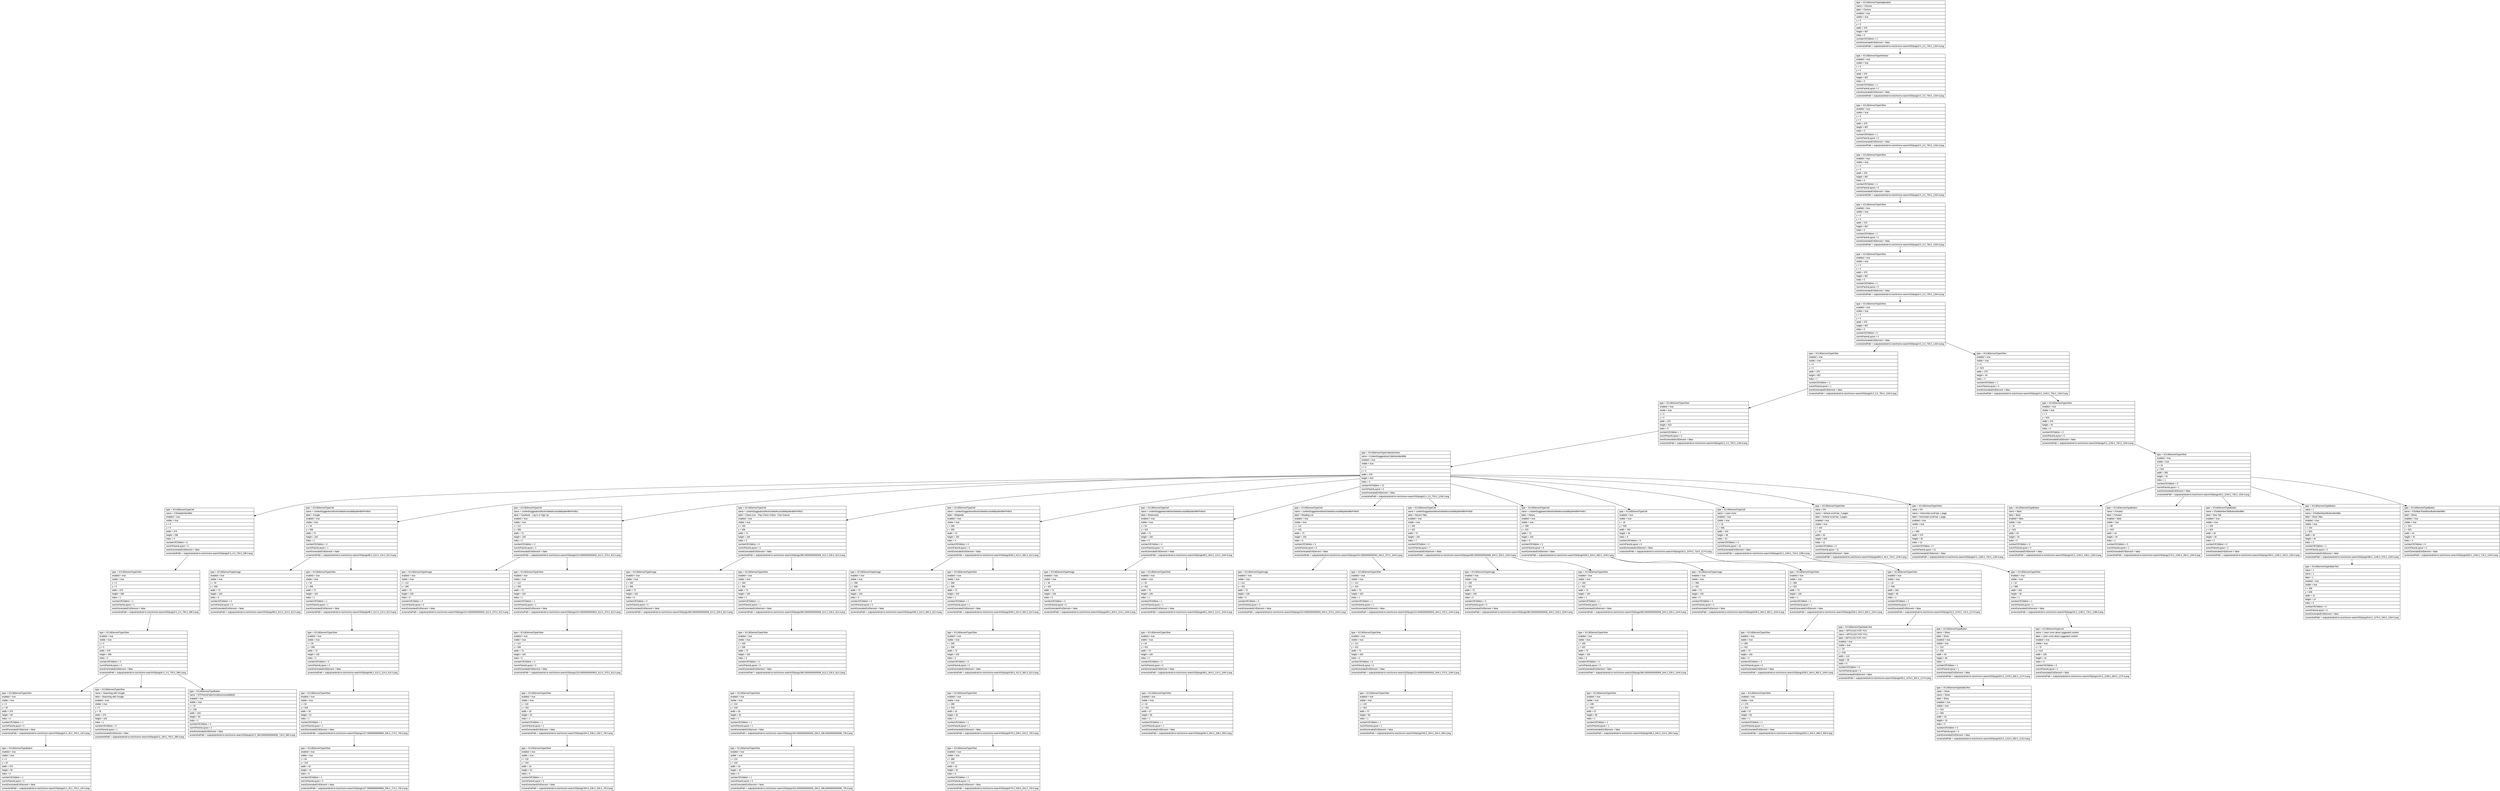 digraph Layout {

	node [shape=record fontname=Arial];

	0	[label="{type = XCUIElementTypeApplication\l|name = Chrome\l|label = Chrome\l|enabled = true\l|visible = true\l|x = 0\l|y = 0\l|width = 375\l|height = 667\l|index = 0\l|numberOfChildren = 2\l|eventGeneratedOnElement = false \l|screenshotPath = outputs/android-to-ios/chrome-search/S0/pngs/0.0_0.0_750.0_1334.0.png\l}"]
	1	[label="{type = XCUIElementTypeWindow\l|enabled = true\l|visible = true\l|x = 0\l|y = 0\l|width = 375\l|height = 667\l|index = 0\l|numberOfChildren = 1\l|numInParentLayout = 0\l|eventGeneratedOnElement = false \l|screenshotPath = outputs/android-to-ios/chrome-search/S0/pngs/0.0_0.0_750.0_1334.0.png\l}"]
	2	[label="{type = XCUIElementTypeOther\l|enabled = true\l|visible = true\l|x = 0\l|y = 0\l|width = 375\l|height = 667\l|index = 0\l|numberOfChildren = 1\l|numInParentLayout = 0\l|eventGeneratedOnElement = false \l|screenshotPath = outputs/android-to-ios/chrome-search/S0/pngs/0.0_0.0_750.0_1334.0.png\l}"]
	3	[label="{type = XCUIElementTypeOther\l|enabled = true\l|visible = true\l|x = 0\l|y = 0\l|width = 375\l|height = 667\l|index = 0\l|numberOfChildren = 1\l|numInParentLayout = 0\l|eventGeneratedOnElement = false \l|screenshotPath = outputs/android-to-ios/chrome-search/S0/pngs/0.0_0.0_750.0_1334.0.png\l}"]
	4	[label="{type = XCUIElementTypeOther\l|enabled = true\l|visible = true\l|x = 0\l|y = 0\l|width = 375\l|height = 667\l|index = 0\l|numberOfChildren = 1\l|numInParentLayout = 0\l|eventGeneratedOnElement = false \l|screenshotPath = outputs/android-to-ios/chrome-search/S0/pngs/0.0_0.0_750.0_1334.0.png\l}"]
	5	[label="{type = XCUIElementTypeOther\l|enabled = true\l|visible = true\l|x = 0\l|y = 0\l|width = 375\l|height = 667\l|index = 0\l|numberOfChildren = 1\l|numInParentLayout = 0\l|eventGeneratedOnElement = false \l|screenshotPath = outputs/android-to-ios/chrome-search/S0/pngs/0.0_0.0_750.0_1334.0.png\l}"]
	6	[label="{type = XCUIElementTypeOther\l|enabled = true\l|visible = true\l|x = 0\l|y = 0\l|width = 375\l|height = 667\l|index = 0\l|numberOfChildren = 5\l|numInParentLayout = 0\l|eventGeneratedOnElement = false \l|screenshotPath = outputs/android-to-ios/chrome-search/S0/pngs/0.0_0.0_750.0_1334.0.png\l}"]
	7	[label="{type = XCUIElementTypeOther\l|enabled = true\l|visible = true\l|x = 0\l|y = 0\l|width = 375\l|height = 667\l|index = 1\l|numberOfChildren = 2\l|numInParentLayout = 1\l|eventGeneratedOnElement = false \l|screenshotPath = outputs/android-to-ios/chrome-search/S0/pngs/0.0_0.0_750.0_1334.0.png\l}"]
	8	[label="{type = XCUIElementTypeOther\l|enabled = true\l|visible = true\l|x = 0\l|y = 623\l|width = 375\l|height = 44\l|index = 4\l|numberOfChildren = 1\l|numInParentLayout = 4\l|eventGeneratedOnElement = false \l|screenshotPath = outputs/android-to-ios/chrome-search/S0/pngs/0.0_1246.0_750.0_1334.0.png\l}"]
	9	[label="{type = XCUIElementTypeOther\l|enabled = true\l|visible = true\l|x = 0\l|y = 0\l|width = 375\l|height = 623\l|index = 0\l|numberOfChildren = 1\l|numInParentLayout = 0\l|eventGeneratedOnElement = false \l|screenshotPath = outputs/android-to-ios/chrome-search/S0/pngs/0.0_0.0_750.0_1246.0.png\l}"]
	10	[label="{type = XCUIElementTypeOther\l|enabled = true\l|visible = true\l|x = 0\l|y = 623\l|width = 375\l|height = 44\l|index = 0\l|numberOfChildren = 2\l|numInParentLayout = 0\l|eventGeneratedOnElement = false \l|screenshotPath = outputs/android-to-ios/chrome-search/S0/pngs/0.0_1246.0_750.0_1334.0.png\l}"]
	11	[label="{type = XCUIElementTypeCollectionView\l|name = ContentSuggestionsCollectionIdentifier\l|enabled = true\l|visible = true\l|x = 0\l|y = 0\l|width = 375\l|height = 623\l|index = 0\l|numberOfChildren = 13\l|numInParentLayout = 0\l|eventGeneratedOnElement = false \l|screenshotPath = outputs/android-to-ios/chrome-search/S0/pngs/0.0_0.0_750.0_1246.0.png\l}"]
	12	[label="{type = XCUIElementTypeOther\l|enabled = true\l|visible = true\l|x = 10\l|y = 623\l|width = 355\l|height = 44\l|index = 1\l|numberOfChildren = 5\l|numInParentLayout = 1\l|eventGeneratedOnElement = false \l|screenshotPath = outputs/android-to-ios/chrome-search/S0/pngs/20.0_1246.0_730.0_1334.0.png\l}"]
	13	[label="{type = XCUIElementTypeCell\l|name = CSHeaderIdentifier\l|enabled = true\l|visible = true\l|x = 0\l|y = 0\l|width = 375\l|height = 298\l|index = 0\l|numberOfChildren = 3\l|numInParentLayout = 0\l|eventGeneratedOnElement = false \l|screenshotPath = outputs/android-to-ios/chrome-search/S0/pngs/0.0_0.0_750.0_596.0.png\l}"]
	14	[label="{type = XCUIElementTypeCell\l|name = contentSuggestionsMostVisitedAccessibilityIdentifierPrefix0\l|label = Google\l|enabled = true\l|visible = true\l|x = 34\l|y = 306\l|width = 73\l|height = 100\l|index = 1\l|numberOfChildren = 3\l|numInParentLayout = 1\l|eventGeneratedOnElement = false \l|screenshotPath = outputs/android-to-ios/chrome-search/S0/pngs/68.0_612.0_214.0_812.0.png\l}"]
	15	[label="{type = XCUIElementTypeCell\l|name = contentSuggestionsMostVisitedAccessibilityIdentifierPrefix1\l|label = Facebook - Log In or Sign Up\l|enabled = true\l|visible = true\l|x = 112\l|y = 306\l|width = 73\l|height = 100\l|index = 2\l|numberOfChildren = 3\l|numInParentLayout = 2\l|eventGeneratedOnElement = false \l|screenshotPath = outputs/android-to-ios/chrome-search/S0/pngs/224.00000000000003_612.0_370.0_812.0.png\l}"]
	16	[label="{type = XCUIElementTypeCell\l|name = contentSuggestionsMostVisitedAccessibilityIdentifierPrefix2\l|label = Chess.com - Play Chess Online - Free Games\l|enabled = true\l|visible = true\l|x = 190\l|y = 306\l|width = 73\l|height = 100\l|index = 3\l|numberOfChildren = 3\l|numInParentLayout = 3\l|eventGeneratedOnElement = false \l|screenshotPath = outputs/android-to-ios/chrome-search/S0/pngs/380.00000000000006_612.0_526.0_812.0.png\l}"]
	17	[label="{type = XCUIElementTypeCell\l|name = contentSuggestionsMostVisitedAccessibilityIdentifierPrefix3\l|label = Wikipedia\l|enabled = true\l|visible = true\l|x = 268\l|y = 306\l|width = 73\l|height = 100\l|index = 4\l|numberOfChildren = 3\l|numInParentLayout = 4\l|eventGeneratedOnElement = false \l|screenshotPath = outputs/android-to-ios/chrome-search/S0/pngs/536.0_612.0_682.0_812.0.png\l}"]
	18	[label="{type = XCUIElementTypeCell\l|name = contentSuggestionsMostVisitedAccessibilityIdentifierPrefix4\l|label = Bookmarks\l|enabled = true\l|visible = true\l|x = 34\l|y = 422\l|width = 73\l|height = 100\l|index = 5\l|numberOfChildren = 3\l|numInParentLayout = 5\l|eventGeneratedOnElement = false \l|screenshotPath = outputs/android-to-ios/chrome-search/S0/pngs/68.0_844.0_214.0_1044.0.png\l}"]
	19	[label="{type = XCUIElementTypeCell\l|name = contentSuggestionsMostVisitedAccessibilityIdentifierPrefix5\l|label = Reading List\l|enabled = true\l|visible = true\l|x = 112\l|y = 422\l|width = 73\l|height = 100\l|index = 6\l|numberOfChildren = 3\l|numInParentLayout = 6\l|eventGeneratedOnElement = false \l|screenshotPath = outputs/android-to-ios/chrome-search/S0/pngs/224.00000000000003_844.0_370.0_1044.0.png\l}"]
	20	[label="{type = XCUIElementTypeCell\l|name = contentSuggestionsMostVisitedAccessibilityIdentifierPrefix6\l|label = Recent Tabs\l|enabled = true\l|visible = true\l|x = 190\l|y = 422\l|width = 73\l|height = 100\l|index = 7\l|numberOfChildren = 3\l|numInParentLayout = 7\l|eventGeneratedOnElement = false \l|screenshotPath = outputs/android-to-ios/chrome-search/S0/pngs/380.00000000000006_844.0_526.0_1044.0.png\l}"]
	21	[label="{type = XCUIElementTypeCell\l|name = contentSuggestionsMostVisitedAccessibilityIdentifierPrefix7\l|label = History\l|enabled = true\l|visible = true\l|x = 268\l|y = 422\l|width = 73\l|height = 100\l|index = 8\l|numberOfChildren = 3\l|numInParentLayout = 8\l|eventGeneratedOnElement = false \l|screenshotPath = outputs/android-to-ios/chrome-search/S0/pngs/536.0_844.0_682.0_1044.0.png\l}"]
	22	[label="{type = XCUIElementTypeCell\l|enabled = true\l|visible = true\l|x = 16\l|y = 539\l|width = 343\l|height = 48\l|index = 9\l|numberOfChildren = 3\l|numInParentLayout = 9\l|eventGeneratedOnElement = false \l|screenshotPath = outputs/android-to-ios/chrome-search/S0/pngs/32.0_1078.0_718.0_1174.0.png\l}"]
	23	[label="{type = XCUIElementTypeCell\l|name = Learn more\l|enabled = true\l|visible = true\l|x = 16\l|y = 595\l|width = 343\l|height = 48\l|index = 10\l|numberOfChildren = 3\l|numInParentLayout = 10\l|eventGeneratedOnElement = false \l|screenshotPath = outputs/android-to-ios/chrome-search/S0/pngs/32.0_1190.0_718.0_1286.0.png\l}"]
	24	[label="{type = XCUIElementTypeOther\l|value = 0%\l|name = Vertical scroll bar, 2 pages\l|label = Vertical scroll bar, 2 pages\l|enabled = true\l|visible = true\l|x = 342\l|y = 20\l|width = 30\l|height = 603\l|index = 11\l|numberOfChildren = 0\l|numInParentLayout = 11\l|eventGeneratedOnElement = false \l|screenshotPath = outputs/android-to-ios/chrome-search/S0/pngs/684.0_40.0_744.0_1246.0.png\l}"]
	25	[label="{type = XCUIElementTypeOther\l|value = 0%\l|name = Horizontal scroll bar, 1 page\l|label = Horizontal scroll bar, 1 page\l|enabled = true\l|visible = true\l|x = 0\l|y = 590\l|width = 375\l|height = 30\l|index = 12\l|numberOfChildren = 0\l|numInParentLayout = 12\l|eventGeneratedOnElement = false \l|screenshotPath = outputs/android-to-ios/chrome-search/S0/pngs/0.0_1180.0_750.0_1240.0.png\l}"]
	26	[label="{type = XCUIElementTypeButton\l|name = Back\l|label = Back\l|enabled = false\l|visible = true\l|x = 10\l|y = 623\l|width = 44\l|height = 44\l|index = 0\l|numberOfChildren = 0\l|numInParentLayout = 0\l|eventGeneratedOnElement = false \l|screenshotPath = outputs/android-to-ios/chrome-search/S0/pngs/20.0_1246.0_108.0_1334.0.png\l}"]
	27	[label="{type = XCUIElementTypeButton\l|name = Forward\l|label = Forward\l|enabled = false\l|visible = true\l|x = 88\l|y = 623\l|width = 44\l|height = 44\l|index = 1\l|numberOfChildren = 0\l|numInParentLayout = 1\l|eventGeneratedOnElement = false \l|screenshotPath = outputs/android-to-ios/chrome-search/S0/pngs/176.0_1246.0_264.0_1334.0.png\l}"]
	28	[label="{type = XCUIElementTypeButton\l|name = kToolbarNewTabButtonIdentifier\l|label = New Tab\l|enabled = true\l|visible = true\l|x = 165\l|y = 623\l|width = 45\l|height = 44\l|index = 2\l|numberOfChildren = 0\l|numInParentLayout = 2\l|eventGeneratedOnElement = false \l|screenshotPath = outputs/android-to-ios/chrome-search/S0/pngs/330.0_1246.0_420.0_1334.0.png\l}"]
	29	[label="{type = XCUIElementTypeButton\l|value = 1\l|name = kToolbarStackButtonIdentifier\l|label = Show Tabs\l|enabled = true\l|visible = true\l|x = 243\l|y = 623\l|width = 45\l|height = 44\l|index = 3\l|numberOfChildren = 1\l|numInParentLayout = 3\l|eventGeneratedOnElement = false \l|screenshotPath = outputs/android-to-ios/chrome-search/S0/pngs/486.0_1246.0_576.0_1334.0.png\l}"]
	30	[label="{type = XCUIElementTypeButton\l|name = kToolbarToolsMenuButtonIdentifier\l|label = Menu\l|enabled = true\l|visible = true\l|x = 314\l|y = 623\l|width = 44\l|height = 44\l|index = 4\l|numberOfChildren = 0\l|numInParentLayout = 4\l|eventGeneratedOnElement = false \l|screenshotPath = outputs/android-to-ios/chrome-search/S0/pngs/628.0_1246.0_716.0_1334.0.png\l}"]
	31	[label="{type = XCUIElementTypeOther\l|enabled = true\l|visible = true\l|x = 0\l|y = 0\l|width = 375\l|height = 298\l|index = 1\l|numberOfChildren = 1\l|numInParentLayout = 1\l|eventGeneratedOnElement = false \l|screenshotPath = outputs/android-to-ios/chrome-search/S0/pngs/0.0_0.0_750.0_596.0.png\l}"]
	32	[label="{type = XCUIElementTypeImage\l|enabled = true\l|visible = true\l|x = 34\l|y = 306\l|width = 73\l|height = 100\l|index = 0\l|numberOfChildren = 0\l|numInParentLayout = 0\l|eventGeneratedOnElement = false \l|screenshotPath = outputs/android-to-ios/chrome-search/S0/pngs/68.0_612.0_214.0_812.0.png\l}"]
	33	[label="{type = XCUIElementTypeOther\l|enabled = true\l|visible = true\l|x = 34\l|y = 306\l|width = 73\l|height = 100\l|index = 1\l|numberOfChildren = 1\l|numInParentLayout = 1\l|eventGeneratedOnElement = false \l|screenshotPath = outputs/android-to-ios/chrome-search/S0/pngs/68.0_612.0_214.0_812.0.png\l}"]
	34	[label="{type = XCUIElementTypeImage\l|enabled = true\l|visible = true\l|x = 112\l|y = 306\l|width = 73\l|height = 100\l|index = 0\l|numberOfChildren = 0\l|numInParentLayout = 0\l|eventGeneratedOnElement = false \l|screenshotPath = outputs/android-to-ios/chrome-search/S0/pngs/224.00000000000003_612.0_370.0_812.0.png\l}"]
	35	[label="{type = XCUIElementTypeOther\l|enabled = true\l|visible = true\l|x = 112\l|y = 306\l|width = 73\l|height = 100\l|index = 1\l|numberOfChildren = 1\l|numInParentLayout = 1\l|eventGeneratedOnElement = false \l|screenshotPath = outputs/android-to-ios/chrome-search/S0/pngs/224.00000000000003_612.0_370.0_812.0.png\l}"]
	36	[label="{type = XCUIElementTypeImage\l|enabled = true\l|visible = true\l|x = 190\l|y = 306\l|width = 73\l|height = 100\l|index = 0\l|numberOfChildren = 0\l|numInParentLayout = 0\l|eventGeneratedOnElement = false \l|screenshotPath = outputs/android-to-ios/chrome-search/S0/pngs/380.00000000000006_612.0_526.0_812.0.png\l}"]
	37	[label="{type = XCUIElementTypeOther\l|enabled = true\l|visible = true\l|x = 190\l|y = 306\l|width = 73\l|height = 100\l|index = 1\l|numberOfChildren = 1\l|numInParentLayout = 1\l|eventGeneratedOnElement = false \l|screenshotPath = outputs/android-to-ios/chrome-search/S0/pngs/380.00000000000006_612.0_526.0_812.0.png\l}"]
	38	[label="{type = XCUIElementTypeImage\l|enabled = true\l|visible = true\l|x = 268\l|y = 306\l|width = 73\l|height = 100\l|index = 0\l|numberOfChildren = 0\l|numInParentLayout = 0\l|eventGeneratedOnElement = false \l|screenshotPath = outputs/android-to-ios/chrome-search/S0/pngs/536.0_612.0_682.0_812.0.png\l}"]
	39	[label="{type = XCUIElementTypeOther\l|enabled = true\l|visible = true\l|x = 268\l|y = 306\l|width = 73\l|height = 100\l|index = 1\l|numberOfChildren = 1\l|numInParentLayout = 1\l|eventGeneratedOnElement = false \l|screenshotPath = outputs/android-to-ios/chrome-search/S0/pngs/536.0_612.0_682.0_812.0.png\l}"]
	40	[label="{type = XCUIElementTypeImage\l|enabled = true\l|visible = true\l|x = 34\l|y = 422\l|width = 73\l|height = 100\l|index = 0\l|numberOfChildren = 0\l|numInParentLayout = 0\l|eventGeneratedOnElement = false \l|screenshotPath = outputs/android-to-ios/chrome-search/S0/pngs/68.0_844.0_214.0_1044.0.png\l}"]
	41	[label="{type = XCUIElementTypeOther\l|enabled = true\l|visible = true\l|x = 34\l|y = 422\l|width = 73\l|height = 100\l|index = 1\l|numberOfChildren = 1\l|numInParentLayout = 1\l|eventGeneratedOnElement = false \l|screenshotPath = outputs/android-to-ios/chrome-search/S0/pngs/68.0_844.0_214.0_1044.0.png\l}"]
	42	[label="{type = XCUIElementTypeImage\l|enabled = true\l|visible = true\l|x = 112\l|y = 422\l|width = 73\l|height = 100\l|index = 0\l|numberOfChildren = 0\l|numInParentLayout = 0\l|eventGeneratedOnElement = false \l|screenshotPath = outputs/android-to-ios/chrome-search/S0/pngs/224.00000000000003_844.0_370.0_1044.0.png\l}"]
	43	[label="{type = XCUIElementTypeOther\l|enabled = true\l|visible = true\l|x = 112\l|y = 422\l|width = 73\l|height = 100\l|index = 1\l|numberOfChildren = 1\l|numInParentLayout = 1\l|eventGeneratedOnElement = false \l|screenshotPath = outputs/android-to-ios/chrome-search/S0/pngs/224.00000000000003_844.0_370.0_1044.0.png\l}"]
	44	[label="{type = XCUIElementTypeImage\l|enabled = true\l|visible = true\l|x = 190\l|y = 422\l|width = 73\l|height = 100\l|index = 0\l|numberOfChildren = 0\l|numInParentLayout = 0\l|eventGeneratedOnElement = false \l|screenshotPath = outputs/android-to-ios/chrome-search/S0/pngs/380.00000000000006_844.0_526.0_1044.0.png\l}"]
	45	[label="{type = XCUIElementTypeOther\l|enabled = true\l|visible = true\l|x = 190\l|y = 422\l|width = 73\l|height = 100\l|index = 1\l|numberOfChildren = 1\l|numInParentLayout = 1\l|eventGeneratedOnElement = false \l|screenshotPath = outputs/android-to-ios/chrome-search/S0/pngs/380.00000000000006_844.0_526.0_1044.0.png\l}"]
	46	[label="{type = XCUIElementTypeImage\l|enabled = true\l|visible = true\l|x = 268\l|y = 422\l|width = 73\l|height = 100\l|index = 0\l|numberOfChildren = 0\l|numInParentLayout = 0\l|eventGeneratedOnElement = false \l|screenshotPath = outputs/android-to-ios/chrome-search/S0/pngs/536.0_844.0_682.0_1044.0.png\l}"]
	47	[label="{type = XCUIElementTypeOther\l|enabled = true\l|visible = true\l|x = 268\l|y = 422\l|width = 73\l|height = 100\l|index = 1\l|numberOfChildren = 1\l|numInParentLayout = 1\l|eventGeneratedOnElement = false \l|screenshotPath = outputs/android-to-ios/chrome-search/S0/pngs/536.0_844.0_682.0_1044.0.png\l}"]
	48	[label="{type = XCUIElementTypeOther\l|enabled = true\l|visible = true\l|x = 16\l|y = 539\l|width = 343\l|height = 48\l|index = 1\l|numberOfChildren = 2\l|numInParentLayout = 1\l|eventGeneratedOnElement = false \l|screenshotPath = outputs/android-to-ios/chrome-search/S0/pngs/32.0_1078.0_718.0_1174.0.png\l}"]
	49	[label="{type = XCUIElementTypeOther\l|enabled = true\l|visible = true\l|x = 16\l|y = 595\l|width = 343\l|height = 48\l|index = 1\l|numberOfChildren = 1\l|numInParentLayout = 1\l|eventGeneratedOnElement = false \l|screenshotPath = outputs/android-to-ios/chrome-search/S0/pngs/32.0_1190.0_718.0_1286.0.png\l}"]
	50	[label="{type = XCUIElementTypeStaticText\l|value = 1\l|name = 1\l|label = 1\l|enabled = true\l|visible = true\l|x = 258\l|y = 638\l|width = 15\l|height = 14\l|index = 0\l|numberOfChildren = 0\l|numInParentLayout = 0\l|eventGeneratedOnElement = false \l|screenshotPath = outputs/android-to-ios/chrome-search/S0/pngs/516.0_1276.0_546.0_1304.0.png\l}"]
	51	[label="{type = XCUIElementTypeOther\l|enabled = true\l|visible = true\l|x = 0\l|y = 0\l|width = 375\l|height = 298\l|index = 0\l|numberOfChildren = 3\l|numInParentLayout = 0\l|eventGeneratedOnElement = false \l|screenshotPath = outputs/android-to-ios/chrome-search/S0/pngs/0.0_0.0_750.0_596.0.png\l}"]
	52	[label="{type = XCUIElementTypeOther\l|enabled = true\l|visible = true\l|x = 34\l|y = 306\l|width = 73\l|height = 100\l|index = 0\l|numberOfChildren = 3\l|numInParentLayout = 0\l|eventGeneratedOnElement = false \l|screenshotPath = outputs/android-to-ios/chrome-search/S0/pngs/68.0_612.0_214.0_812.0.png\l}"]
	53	[label="{type = XCUIElementTypeOther\l|enabled = true\l|visible = true\l|x = 112\l|y = 306\l|width = 73\l|height = 100\l|index = 0\l|numberOfChildren = 3\l|numInParentLayout = 0\l|eventGeneratedOnElement = false \l|screenshotPath = outputs/android-to-ios/chrome-search/S0/pngs/224.00000000000003_612.0_370.0_812.0.png\l}"]
	54	[label="{type = XCUIElementTypeOther\l|enabled = true\l|visible = true\l|x = 190\l|y = 306\l|width = 73\l|height = 100\l|index = 0\l|numberOfChildren = 3\l|numInParentLayout = 0\l|eventGeneratedOnElement = false \l|screenshotPath = outputs/android-to-ios/chrome-search/S0/pngs/380.00000000000006_612.0_526.0_812.0.png\l}"]
	55	[label="{type = XCUIElementTypeOther\l|enabled = true\l|visible = true\l|x = 268\l|y = 306\l|width = 73\l|height = 100\l|index = 0\l|numberOfChildren = 3\l|numInParentLayout = 0\l|eventGeneratedOnElement = false \l|screenshotPath = outputs/android-to-ios/chrome-search/S0/pngs/536.0_612.0_682.0_812.0.png\l}"]
	56	[label="{type = XCUIElementTypeOther\l|enabled = true\l|visible = true\l|x = 34\l|y = 422\l|width = 73\l|height = 100\l|index = 0\l|numberOfChildren = 3\l|numInParentLayout = 0\l|eventGeneratedOnElement = false \l|screenshotPath = outputs/android-to-ios/chrome-search/S0/pngs/68.0_844.0_214.0_1044.0.png\l}"]
	57	[label="{type = XCUIElementTypeOther\l|enabled = true\l|visible = true\l|x = 112\l|y = 422\l|width = 73\l|height = 100\l|index = 0\l|numberOfChildren = 3\l|numInParentLayout = 0\l|eventGeneratedOnElement = false \l|screenshotPath = outputs/android-to-ios/chrome-search/S0/pngs/224.00000000000003_844.0_370.0_1044.0.png\l}"]
	58	[label="{type = XCUIElementTypeOther\l|enabled = true\l|visible = true\l|x = 190\l|y = 422\l|width = 73\l|height = 100\l|index = 0\l|numberOfChildren = 3\l|numInParentLayout = 0\l|eventGeneratedOnElement = false \l|screenshotPath = outputs/android-to-ios/chrome-search/S0/pngs/380.00000000000006_844.0_526.0_1044.0.png\l}"]
	59	[label="{type = XCUIElementTypeOther\l|enabled = true\l|visible = true\l|x = 268\l|y = 422\l|width = 73\l|height = 100\l|index = 0\l|numberOfChildren = 3\l|numInParentLayout = 0\l|eventGeneratedOnElement = false \l|screenshotPath = outputs/android-to-ios/chrome-search/S0/pngs/536.0_844.0_682.0_1044.0.png\l}"]
	60	[label="{type = XCUIElementTypeStaticText\l|value = ARTICLES FOR YOU\l|name = ARTICLES FOR YOU\l|label = ARTICLES FOR YOU\l|enabled = true\l|visible = true\l|x = 29\l|y = 539\l|width = 122\l|height = 48\l|index = 0\l|numberOfChildren = 0\l|numInParentLayout = 0\l|eventGeneratedOnElement = false \l|screenshotPath = outputs/android-to-ios/chrome-search/S0/pngs/58.0_1078.0_302.0_1174.0.png\l}"]
	61	[label="{type = XCUIElementTypeButton\l|name = Show\l|label = Show\l|enabled = true\l|visible = true\l|x = 312\l|y = 539\l|width = 34\l|height = 48\l|index = 1\l|numberOfChildren = 1\l|numInParentLayout = 1\l|eventGeneratedOnElement = false \l|screenshotPath = outputs/android-to-ios/chrome-search/S0/pngs/624.0_1078.0_692.0_1174.0.png\l}"]
	62	[label="{type = XCUIElementTypeLink\l|name = Learn more about suggested content\l|label = Learn more about suggested content\l|enabled = true\l|visible = true\l|x = 75\l|y = 619\l|width = 225\l|height = 16\l|index = 0\l|numberOfChildren = 0\l|numInParentLayout = 0\l|eventGeneratedOnElement = false \l|screenshotPath = outputs/android-to-ios/chrome-search/S0/pngs/150.0_1238.0_600.0_1270.0.png\l}"]
	63	[label="{type = XCUIElementTypeOther\l|enabled = true\l|visible = true\l|x = 0\l|y = 20\l|width = 375\l|height = 50\l|index = 0\l|numberOfChildren = 1\l|numInParentLayout = 0\l|eventGeneratedOnElement = false \l|screenshotPath = outputs/android-to-ios/chrome-search/S0/pngs/0.0_40.0_750.0_140.0.png\l}"]
	64	[label="{type = XCUIElementTypeOther\l|name = Searching with Google\l|label = Searching with Google\l|enabled = true\l|visible = true\l|x = 0\l|y = 78\l|width = 375\l|height = 120\l|index = 1\l|numberOfChildren = 0\l|numInParentLayout = 1\l|eventGeneratedOnElement = false \l|screenshotPath = outputs/android-to-ios/chrome-search/S0/pngs/0.0_156.0_750.0_396.0.png\l}"]
	65	[label="{type = XCUIElementTypeButton\l|name = NTPHomeFakeOmniboxAccessibilityID\l|enabled = true\l|visible = true\l|x = 16\l|y = 230\l|width = 343\l|height = 50\l|index = 2\l|numberOfChildren = 5\l|numInParentLayout = 2\l|eventGeneratedOnElement = false \l|screenshotPath = outputs/android-to-ios/chrome-search/S0/pngs/32.0_460.00000000000006_718.0_560.0.png\l}"]
	66	[label="{type = XCUIElementTypeOther\l|enabled = true\l|visible = true\l|x = 54\l|y = 318\l|width = 33\l|height = 32\l|index = 1\l|numberOfChildren = 1\l|numInParentLayout = 1\l|eventGeneratedOnElement = false \l|screenshotPath = outputs/android-to-ios/chrome-search/S0/pngs/107.99999999999999_636.0_174.0_700.0.png\l}"]
	67	[label="{type = XCUIElementTypeOther\l|enabled = true\l|visible = true\l|x = 132\l|y = 318\l|width = 33\l|height = 32\l|index = 1\l|numberOfChildren = 1\l|numInParentLayout = 1\l|eventGeneratedOnElement = false \l|screenshotPath = outputs/android-to-ios/chrome-search/S0/pngs/264.0_636.0_330.0_700.0.png\l}"]
	68	[label="{type = XCUIElementTypeOther\l|enabled = true\l|visible = true\l|x = 210\l|y = 318\l|width = 33\l|height = 32\l|index = 1\l|numberOfChildren = 1\l|numInParentLayout = 1\l|eventGeneratedOnElement = false \l|screenshotPath = outputs/android-to-ios/chrome-search/S0/pngs/420.00000000000006_636.0_486.00000000000006_700.0.png\l}"]
	69	[label="{type = XCUIElementTypeOther\l|enabled = true\l|visible = true\l|x = 288\l|y = 318\l|width = 33\l|height = 32\l|index = 1\l|numberOfChildren = 1\l|numInParentLayout = 1\l|eventGeneratedOnElement = false \l|screenshotPath = outputs/android-to-ios/chrome-search/S0/pngs/576.0_636.0_642.0_700.0.png\l}"]
	70	[label="{type = XCUIElementTypeOther\l|enabled = true\l|visible = true\l|x = 42\l|y = 422\l|width = 57\l|height = 56\l|index = 1\l|numberOfChildren = 1\l|numInParentLayout = 1\l|eventGeneratedOnElement = false \l|screenshotPath = outputs/android-to-ios/chrome-search/S0/pngs/84.0_844.0_198.0_956.0.png\l}"]
	71	[label="{type = XCUIElementTypeOther\l|enabled = true\l|visible = true\l|x = 120\l|y = 422\l|width = 57\l|height = 56\l|index = 1\l|numberOfChildren = 1\l|numInParentLayout = 1\l|eventGeneratedOnElement = false \l|screenshotPath = outputs/android-to-ios/chrome-search/S0/pngs/240.0_844.0_354.0_956.0.png\l}"]
	72	[label="{type = XCUIElementTypeOther\l|enabled = true\l|visible = true\l|x = 198\l|y = 422\l|width = 57\l|height = 56\l|index = 1\l|numberOfChildren = 1\l|numInParentLayout = 1\l|eventGeneratedOnElement = false \l|screenshotPath = outputs/android-to-ios/chrome-search/S0/pngs/396.0_844.0_510.0_956.0.png\l}"]
	73	[label="{type = XCUIElementTypeOther\l|enabled = true\l|visible = true\l|x = 276\l|y = 422\l|width = 57\l|height = 56\l|index = 1\l|numberOfChildren = 1\l|numInParentLayout = 1\l|eventGeneratedOnElement = false \l|screenshotPath = outputs/android-to-ios/chrome-search/S0/pngs/552.0_844.0_666.0_956.0.png\l}"]
	74	[label="{type = XCUIElementTypeStaticText\l|value = Show\l|name = Show\l|label = Show\l|enabled = true\l|visible = true\l|x = 312\l|y = 555\l|width = 34\l|height = 16\l|index = 0\l|numberOfChildren = 0\l|numInParentLayout = 0\l|eventGeneratedOnElement = false \l|screenshotPath = outputs/android-to-ios/chrome-search/S0/pngs/624.0_1110.0_692.0_1142.0.png\l}"]
	75	[label="{type = XCUIElementTypeButton\l|enabled = true\l|visible = true\l|x = 0\l|y = 20\l|width = 375\l|height = 50\l|index = 0\l|numberOfChildren = 1\l|numInParentLayout = 0\l|eventGeneratedOnElement = false \l|screenshotPath = outputs/android-to-ios/chrome-search/S0/pngs/0.0_40.0_750.0_140.0.png\l}"]
	76	[label="{type = XCUIElementTypeOther\l|enabled = true\l|visible = true\l|x = 54\l|y = 318\l|width = 33\l|height = 32\l|index = 0\l|numberOfChildren = 1\l|numInParentLayout = 0\l|eventGeneratedOnElement = false \l|screenshotPath = outputs/android-to-ios/chrome-search/S0/pngs/107.99999999999999_636.0_174.0_700.0.png\l}"]
	77	[label="{type = XCUIElementTypeOther\l|enabled = true\l|visible = true\l|x = 132\l|y = 318\l|width = 33\l|height = 32\l|index = 0\l|numberOfChildren = 1\l|numInParentLayout = 0\l|eventGeneratedOnElement = false \l|screenshotPath = outputs/android-to-ios/chrome-search/S0/pngs/264.0_636.0_330.0_700.0.png\l}"]
	78	[label="{type = XCUIElementTypeOther\l|enabled = true\l|visible = true\l|x = 210\l|y = 318\l|width = 33\l|height = 32\l|index = 0\l|numberOfChildren = 1\l|numInParentLayout = 0\l|eventGeneratedOnElement = false \l|screenshotPath = outputs/android-to-ios/chrome-search/S0/pngs/420.00000000000006_636.0_486.00000000000006_700.0.png\l}"]
	79	[label="{type = XCUIElementTypeOther\l|enabled = true\l|visible = true\l|x = 288\l|y = 318\l|width = 33\l|height = 32\l|index = 0\l|numberOfChildren = 1\l|numInParentLayout = 0\l|eventGeneratedOnElement = false \l|screenshotPath = outputs/android-to-ios/chrome-search/S0/pngs/576.0_636.0_642.0_700.0.png\l}"]


	0 -> 1
	1 -> 2
	2 -> 3
	3 -> 4
	4 -> 5
	5 -> 6
	6 -> 7
	6 -> 8
	7 -> 9
	8 -> 10
	9 -> 11
	10 -> 12
	11 -> 13
	11 -> 14
	11 -> 15
	11 -> 16
	11 -> 17
	11 -> 18
	11 -> 19
	11 -> 20
	11 -> 21
	11 -> 22
	11 -> 23
	11 -> 24
	11 -> 25
	12 -> 26
	12 -> 27
	12 -> 28
	12 -> 29
	12 -> 30
	13 -> 31
	14 -> 32
	14 -> 33
	15 -> 34
	15 -> 35
	16 -> 36
	16 -> 37
	17 -> 38
	17 -> 39
	18 -> 40
	18 -> 41
	19 -> 42
	19 -> 43
	20 -> 44
	20 -> 45
	21 -> 46
	21 -> 47
	22 -> 48
	23 -> 49
	29 -> 50
	31 -> 51
	33 -> 52
	35 -> 53
	37 -> 54
	39 -> 55
	41 -> 56
	43 -> 57
	45 -> 58
	47 -> 59
	48 -> 60
	48 -> 61
	49 -> 62
	51 -> 63
	51 -> 64
	51 -> 65
	52 -> 66
	53 -> 67
	54 -> 68
	55 -> 69
	56 -> 70
	57 -> 71
	58 -> 72
	59 -> 73
	61 -> 74
	63 -> 75
	66 -> 76
	67 -> 77
	68 -> 78
	69 -> 79


}